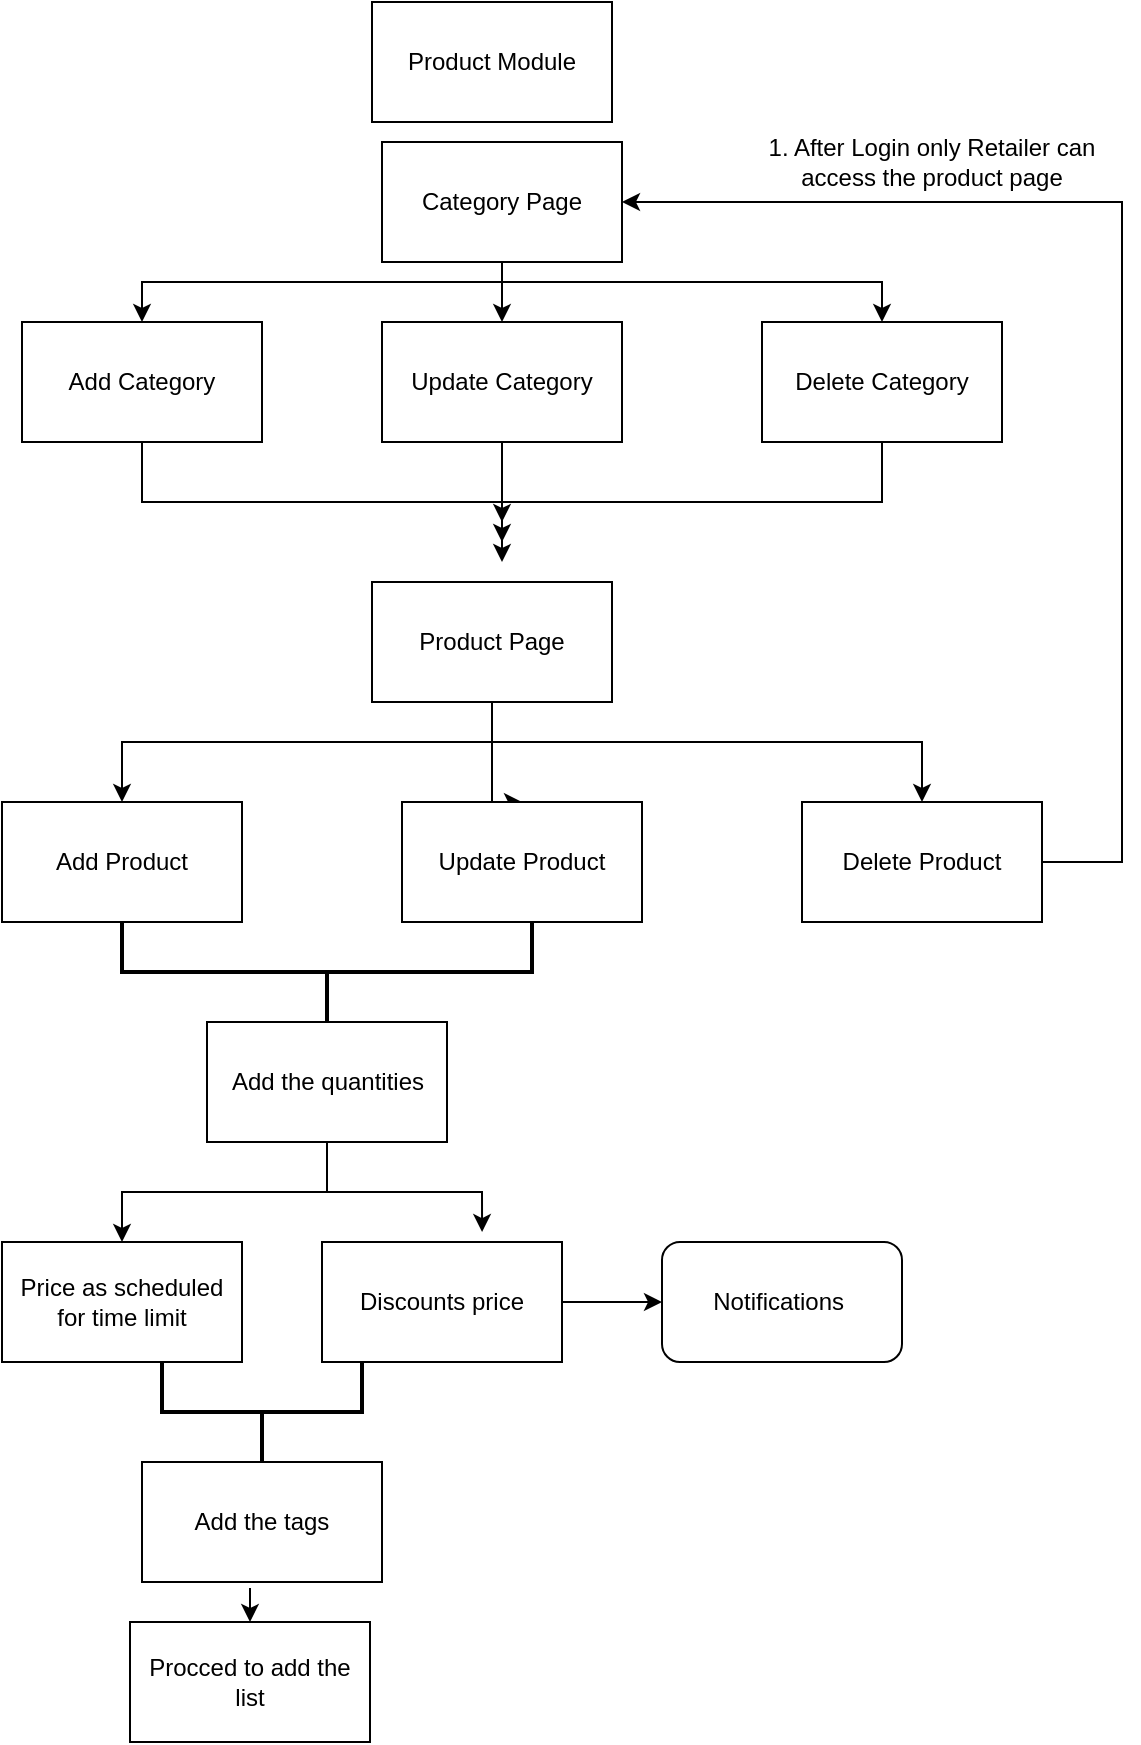 <mxfile version="14.4.3" type="device"><diagram id="Sl3fLDNfFWb4JhU0jq9K" name="Page-1"><mxGraphModel dx="1092" dy="1594" grid="1" gridSize="10" guides="1" tooltips="1" connect="1" arrows="1" fold="1" page="1" pageScale="1" pageWidth="850" pageHeight="1100" math="0" shadow="0"><root><mxCell id="0"/><mxCell id="1" parent="0"/><mxCell id="OjtMkj0Q6RV3sK5wH9MR-8" style="edgeStyle=orthogonalEdgeStyle;rounded=0;orthogonalLoop=1;jettySize=auto;html=1;" edge="1" parent="1" source="OjtMkj0Q6RV3sK5wH9MR-1" target="OjtMkj0Q6RV3sK5wH9MR-6"><mxGeometry relative="1" as="geometry"><Array as="points"><mxPoint x="370" y="100"/><mxPoint x="190" y="100"/></Array></mxGeometry></mxCell><mxCell id="OjtMkj0Q6RV3sK5wH9MR-9" style="edgeStyle=orthogonalEdgeStyle;rounded=0;orthogonalLoop=1;jettySize=auto;html=1;entryX=0.5;entryY=0;entryDx=0;entryDy=0;" edge="1" parent="1" source="OjtMkj0Q6RV3sK5wH9MR-1" target="OjtMkj0Q6RV3sK5wH9MR-7"><mxGeometry relative="1" as="geometry"><Array as="points"><mxPoint x="370" y="100"/><mxPoint x="560" y="100"/></Array></mxGeometry></mxCell><mxCell id="OjtMkj0Q6RV3sK5wH9MR-1" value="Category Page" style="rounded=0;whiteSpace=wrap;html=1;" vertex="1" parent="1"><mxGeometry x="310" y="30" width="120" height="60" as="geometry"/></mxCell><mxCell id="OjtMkj0Q6RV3sK5wH9MR-2" value="1. After Login only Retailer can access the product page" style="text;html=1;strokeColor=none;fillColor=none;align=center;verticalAlign=middle;whiteSpace=wrap;rounded=0;" vertex="1" parent="1"><mxGeometry x="490" y="30" width="190" height="20" as="geometry"/></mxCell><mxCell id="OjtMkj0Q6RV3sK5wH9MR-3" value="" style="endArrow=classic;html=1;exitX=0.5;exitY=1;exitDx=0;exitDy=0;" edge="1" parent="1" source="OjtMkj0Q6RV3sK5wH9MR-1" target="OjtMkj0Q6RV3sK5wH9MR-4"><mxGeometry width="50" height="50" relative="1" as="geometry"><mxPoint x="400" y="210" as="sourcePoint"/><mxPoint x="370" y="150" as="targetPoint"/></mxGeometry></mxCell><mxCell id="OjtMkj0Q6RV3sK5wH9MR-12" style="edgeStyle=orthogonalEdgeStyle;rounded=0;orthogonalLoop=1;jettySize=auto;html=1;" edge="1" parent="1" source="OjtMkj0Q6RV3sK5wH9MR-4"><mxGeometry relative="1" as="geometry"><mxPoint x="370" y="240" as="targetPoint"/></mxGeometry></mxCell><mxCell id="OjtMkj0Q6RV3sK5wH9MR-4" value="Update Category" style="rounded=0;whiteSpace=wrap;html=1;" vertex="1" parent="1"><mxGeometry x="310" y="120" width="120" height="60" as="geometry"/></mxCell><mxCell id="OjtMkj0Q6RV3sK5wH9MR-5" value="Product Module" style="rounded=0;whiteSpace=wrap;html=1;" vertex="1" parent="1"><mxGeometry x="305" y="-40" width="120" height="60" as="geometry"/></mxCell><mxCell id="OjtMkj0Q6RV3sK5wH9MR-13" style="edgeStyle=orthogonalEdgeStyle;rounded=0;orthogonalLoop=1;jettySize=auto;html=1;" edge="1" parent="1" source="OjtMkj0Q6RV3sK5wH9MR-6"><mxGeometry relative="1" as="geometry"><mxPoint x="370" y="220" as="targetPoint"/><Array as="points"><mxPoint x="190" y="210"/><mxPoint x="370" y="210"/></Array></mxGeometry></mxCell><mxCell id="OjtMkj0Q6RV3sK5wH9MR-6" value="Add Category" style="rounded=0;whiteSpace=wrap;html=1;" vertex="1" parent="1"><mxGeometry x="130" y="120" width="120" height="60" as="geometry"/></mxCell><mxCell id="OjtMkj0Q6RV3sK5wH9MR-14" style="edgeStyle=orthogonalEdgeStyle;rounded=0;orthogonalLoop=1;jettySize=auto;html=1;" edge="1" parent="1" source="OjtMkj0Q6RV3sK5wH9MR-7"><mxGeometry relative="1" as="geometry"><mxPoint x="370" y="230" as="targetPoint"/><Array as="points"><mxPoint x="560" y="210"/><mxPoint x="370" y="210"/></Array></mxGeometry></mxCell><mxCell id="OjtMkj0Q6RV3sK5wH9MR-7" value="Delete Category" style="rounded=0;whiteSpace=wrap;html=1;" vertex="1" parent="1"><mxGeometry x="500" y="120" width="120" height="60" as="geometry"/></mxCell><mxCell id="OjtMkj0Q6RV3sK5wH9MR-18" style="edgeStyle=orthogonalEdgeStyle;rounded=0;orthogonalLoop=1;jettySize=auto;html=1;entryX=0.5;entryY=0;entryDx=0;entryDy=0;" edge="1" parent="1" source="OjtMkj0Q6RV3sK5wH9MR-10" target="OjtMkj0Q6RV3sK5wH9MR-15"><mxGeometry relative="1" as="geometry"><Array as="points"><mxPoint x="365" y="330"/><mxPoint x="180" y="330"/></Array></mxGeometry></mxCell><mxCell id="OjtMkj0Q6RV3sK5wH9MR-19" style="edgeStyle=orthogonalEdgeStyle;rounded=0;orthogonalLoop=1;jettySize=auto;html=1;entryX=0.5;entryY=0;entryDx=0;entryDy=0;" edge="1" parent="1" source="OjtMkj0Q6RV3sK5wH9MR-10" target="OjtMkj0Q6RV3sK5wH9MR-16"><mxGeometry relative="1" as="geometry"><Array as="points"><mxPoint x="365" y="360"/></Array></mxGeometry></mxCell><mxCell id="OjtMkj0Q6RV3sK5wH9MR-20" style="edgeStyle=orthogonalEdgeStyle;rounded=0;orthogonalLoop=1;jettySize=auto;html=1;entryX=0.5;entryY=0;entryDx=0;entryDy=0;" edge="1" parent="1" source="OjtMkj0Q6RV3sK5wH9MR-10" target="OjtMkj0Q6RV3sK5wH9MR-17"><mxGeometry relative="1" as="geometry"><Array as="points"><mxPoint x="365" y="330"/><mxPoint x="580" y="330"/></Array></mxGeometry></mxCell><mxCell id="OjtMkj0Q6RV3sK5wH9MR-10" value="Product Page" style="rounded=0;whiteSpace=wrap;html=1;" vertex="1" parent="1"><mxGeometry x="305" y="250" width="120" height="60" as="geometry"/></mxCell><mxCell id="OjtMkj0Q6RV3sK5wH9MR-15" value="Add Product" style="rounded=0;whiteSpace=wrap;html=1;" vertex="1" parent="1"><mxGeometry x="120" y="360" width="120" height="60" as="geometry"/></mxCell><mxCell id="OjtMkj0Q6RV3sK5wH9MR-16" value="Update Product" style="rounded=0;whiteSpace=wrap;html=1;" vertex="1" parent="1"><mxGeometry x="320" y="360" width="120" height="60" as="geometry"/></mxCell><mxCell id="OjtMkj0Q6RV3sK5wH9MR-25" style="edgeStyle=orthogonalEdgeStyle;rounded=0;orthogonalLoop=1;jettySize=auto;html=1;entryX=1;entryY=0.5;entryDx=0;entryDy=0;" edge="1" parent="1" source="OjtMkj0Q6RV3sK5wH9MR-17" target="OjtMkj0Q6RV3sK5wH9MR-1"><mxGeometry relative="1" as="geometry"><Array as="points"><mxPoint x="680" y="390"/><mxPoint x="680" y="60"/></Array></mxGeometry></mxCell><mxCell id="OjtMkj0Q6RV3sK5wH9MR-17" value="Delete Product" style="rounded=0;whiteSpace=wrap;html=1;" vertex="1" parent="1"><mxGeometry x="520" y="360" width="120" height="60" as="geometry"/></mxCell><mxCell id="OjtMkj0Q6RV3sK5wH9MR-21" value="" style="strokeWidth=2;html=1;shape=mxgraph.flowchart.annotation_2;align=left;labelPosition=right;pointerEvents=1;direction=north;" vertex="1" parent="1"><mxGeometry x="180" y="420" width="205" height="50" as="geometry"/></mxCell><mxCell id="OjtMkj0Q6RV3sK5wH9MR-28" style="edgeStyle=orthogonalEdgeStyle;rounded=0;orthogonalLoop=1;jettySize=auto;html=1;" edge="1" parent="1" source="OjtMkj0Q6RV3sK5wH9MR-22" target="OjtMkj0Q6RV3sK5wH9MR-26"><mxGeometry relative="1" as="geometry"/></mxCell><mxCell id="OjtMkj0Q6RV3sK5wH9MR-29" style="edgeStyle=orthogonalEdgeStyle;rounded=0;orthogonalLoop=1;jettySize=auto;html=1;entryX=0.667;entryY=-0.083;entryDx=0;entryDy=0;entryPerimeter=0;" edge="1" parent="1" source="OjtMkj0Q6RV3sK5wH9MR-22" target="OjtMkj0Q6RV3sK5wH9MR-27"><mxGeometry relative="1" as="geometry"/></mxCell><mxCell id="OjtMkj0Q6RV3sK5wH9MR-22" value="Add the quantities" style="rounded=0;whiteSpace=wrap;html=1;" vertex="1" parent="1"><mxGeometry x="222.5" y="470" width="120" height="60" as="geometry"/></mxCell><mxCell id="OjtMkj0Q6RV3sK5wH9MR-26" value="Price as scheduled for time limit" style="rounded=0;whiteSpace=wrap;html=1;" vertex="1" parent="1"><mxGeometry x="120" y="580" width="120" height="60" as="geometry"/></mxCell><mxCell id="OjtMkj0Q6RV3sK5wH9MR-33" style="edgeStyle=orthogonalEdgeStyle;rounded=0;orthogonalLoop=1;jettySize=auto;html=1;entryX=0;entryY=0.5;entryDx=0;entryDy=0;" edge="1" parent="1" source="OjtMkj0Q6RV3sK5wH9MR-27" target="OjtMkj0Q6RV3sK5wH9MR-31"><mxGeometry relative="1" as="geometry"/></mxCell><mxCell id="OjtMkj0Q6RV3sK5wH9MR-27" value="Discounts price" style="rounded=0;whiteSpace=wrap;html=1;" vertex="1" parent="1"><mxGeometry x="280" y="580" width="120" height="60" as="geometry"/></mxCell><mxCell id="OjtMkj0Q6RV3sK5wH9MR-30" value="" style="strokeWidth=2;html=1;shape=mxgraph.flowchart.annotation_2;align=left;labelPosition=right;pointerEvents=1;direction=north;" vertex="1" parent="1"><mxGeometry x="200" y="640" width="100" height="50" as="geometry"/></mxCell><mxCell id="OjtMkj0Q6RV3sK5wH9MR-31" value="Notifications&amp;nbsp;" style="rounded=1;whiteSpace=wrap;html=1;" vertex="1" parent="1"><mxGeometry x="450" y="580" width="120" height="60" as="geometry"/></mxCell><mxCell id="OjtMkj0Q6RV3sK5wH9MR-32" value="Add the tags" style="rounded=0;whiteSpace=wrap;html=1;" vertex="1" parent="1"><mxGeometry x="190" y="690" width="120" height="60" as="geometry"/></mxCell><mxCell id="OjtMkj0Q6RV3sK5wH9MR-34" value="" style="endArrow=classic;html=1;exitX=0.45;exitY=1.05;exitDx=0;exitDy=0;exitPerimeter=0;" edge="1" parent="1" source="OjtMkj0Q6RV3sK5wH9MR-32" target="OjtMkj0Q6RV3sK5wH9MR-35"><mxGeometry width="50" height="50" relative="1" as="geometry"><mxPoint x="400" y="670" as="sourcePoint"/><mxPoint x="244" y="800" as="targetPoint"/></mxGeometry></mxCell><mxCell id="OjtMkj0Q6RV3sK5wH9MR-35" value="Procced to add the list" style="rounded=0;whiteSpace=wrap;html=1;" vertex="1" parent="1"><mxGeometry x="184" y="770" width="120" height="60" as="geometry"/></mxCell></root></mxGraphModel></diagram></mxfile>